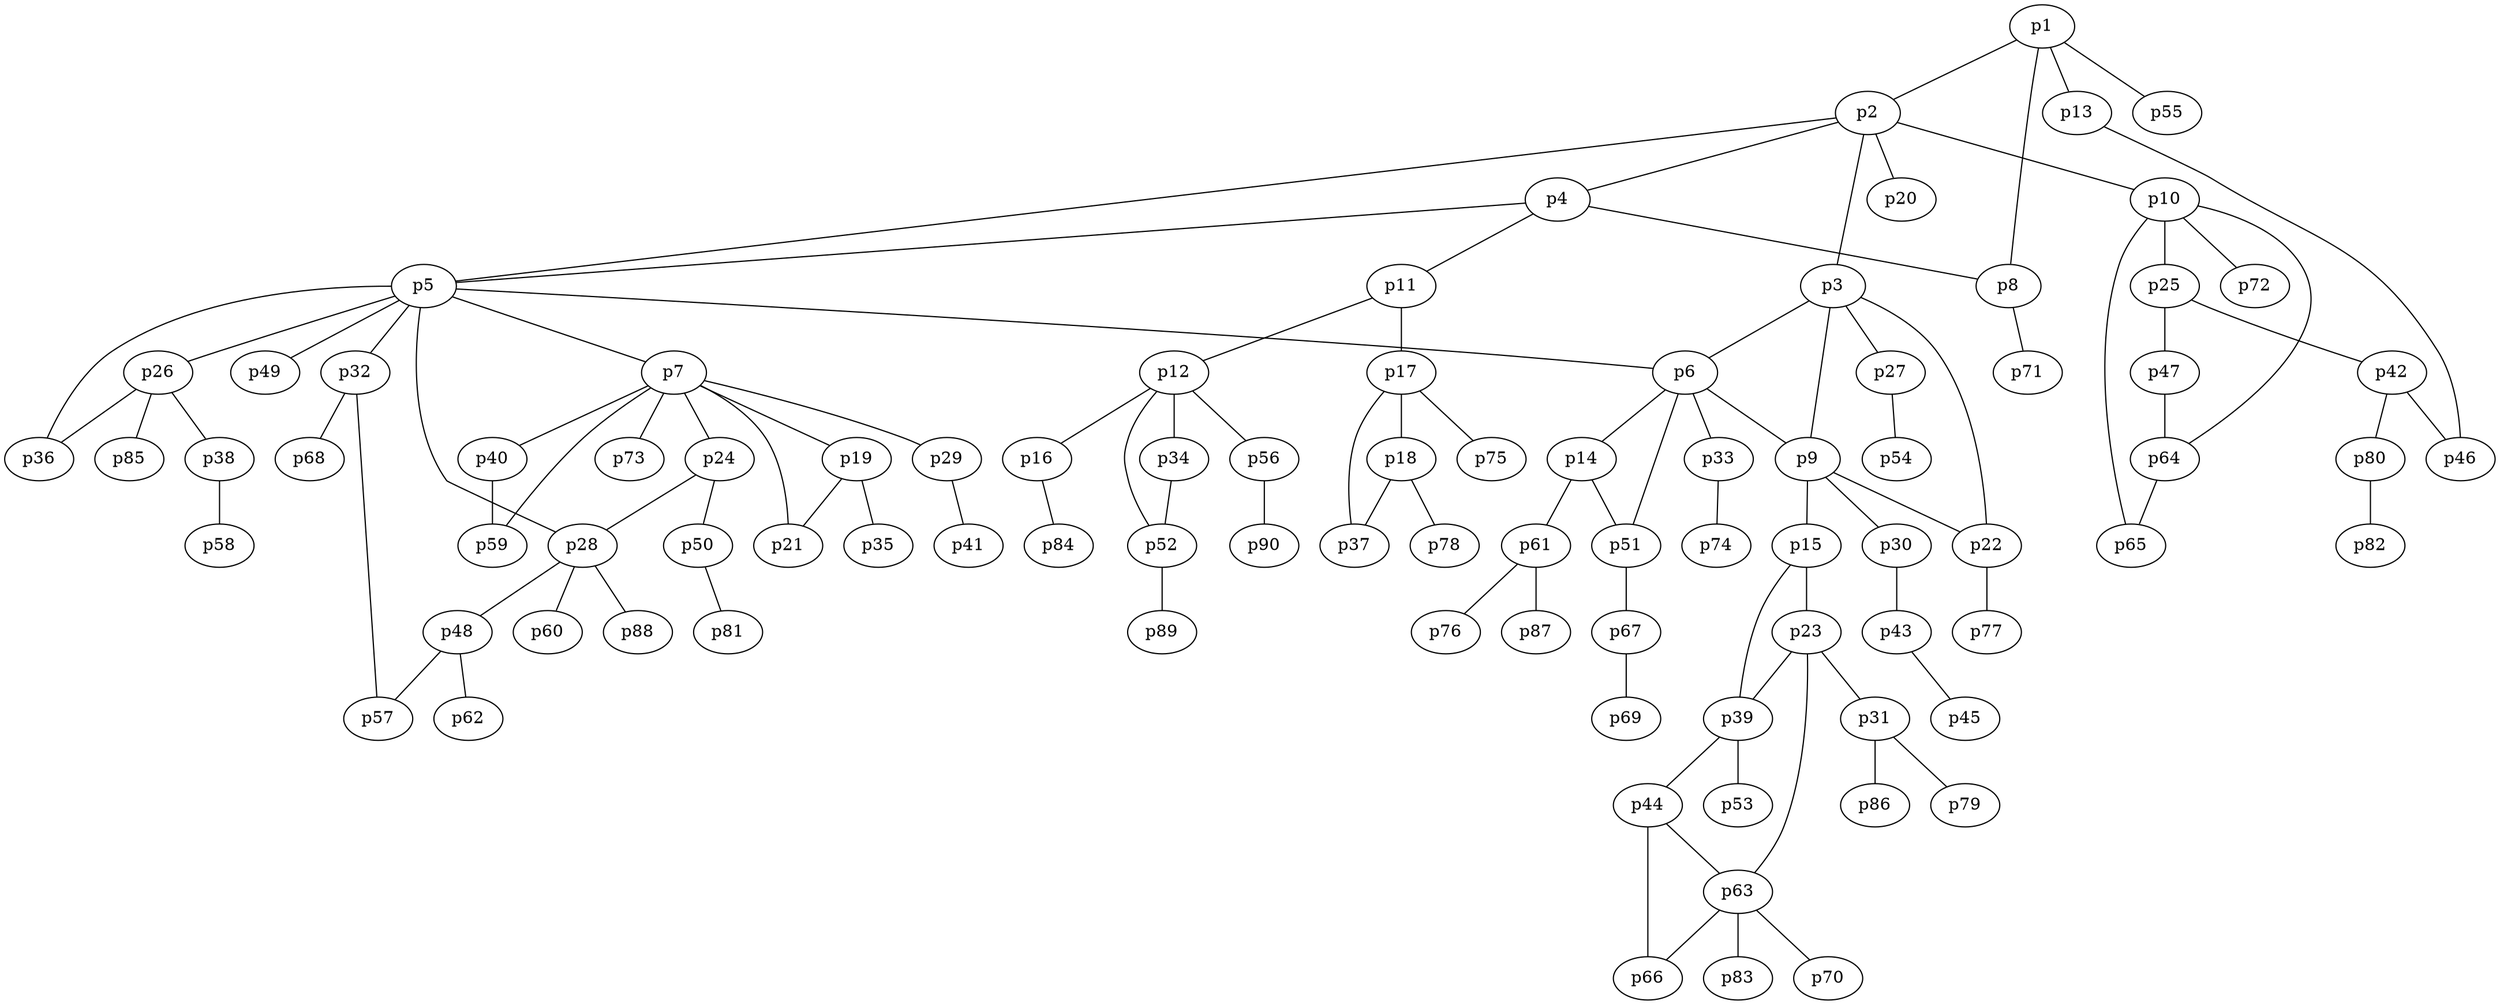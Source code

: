 graph graphname {
    p1 -- p2;
    p2 -- p3;
    p2 -- p4;
    p2 -- p5;
    p4 -- p5;
    p5 -- p6;
    p3 -- p6;
    p5 -- p7;
    p1 -- p8;
    p4 -- p8;
    p3 -- p9;
    p6 -- p9;
    p2 -- p10;
    p4 -- p11;
    p11 -- p12;
    p1 -- p13;
    p6 -- p14;
    p9 -- p15;
    p12 -- p16;
    p11 -- p17;
    p17 -- p18;
    p7 -- p19;
    p2 -- p20;
    p19 -- p21;
    p7 -- p21;
    p3 -- p22;
    p9 -- p22;
    p15 -- p23;
    p7 -- p24;
    p10 -- p25;
    p5 -- p26;
    p3 -- p27;
    p5 -- p28;
    p24 -- p28;
    p7 -- p29;
    p9 -- p30;
    p23 -- p31;
    p5 -- p32;
    p6 -- p33;
    p12 -- p34;
    p19 -- p35;
    p26 -- p36;
    p5 -- p36;
    p17 -- p37;
    p18 -- p37;
    p26 -- p38;
    p23 -- p39;
    p15 -- p39;
    p7 -- p40;
    p29 -- p41;
    p25 -- p42;
    p30 -- p43;
    p39 -- p44;
    p43 -- p45;
    p13 -- p46;
    p42 -- p46;
    p25 -- p47;
    p28 -- p48;
    p5 -- p49;
    p24 -- p50;
    p14 -- p51;
    p6 -- p51;
    p34 -- p52;
    p12 -- p52;
    p39 -- p53;
    p27 -- p54;
    p1 -- p55;
    p12 -- p56;
    p48 -- p57;
    p32 -- p57;
    p38 -- p58;
    p40 -- p59;
    p7 -- p59;
    p28 -- p60;
    p14 -- p61;
    p48 -- p62;
    p44 -- p63;
    p23 -- p63;
    p47 -- p64;
    p10 -- p64;
    p10 -- p65;
    p64 -- p65;
    p63 -- p66;
    p44 -- p66;
    p51 -- p67;
    p32 -- p68;
    p67 -- p69;
    p63 -- p70;
    p8 -- p71;
    p10 -- p72;
    p7 -- p73;
    p33 -- p74;
    p17 -- p75;
    p61 -- p76;
    p22 -- p77;
    p18 -- p78;
    p31 -- p79;
    p42 -- p80;
    p50 -- p81;
    p80 -- p82;
    p63 -- p83;
    p16 -- p84;
    p26 -- p85;
    p31 -- p86;
    p61 -- p87;
    p28 -- p88;
    p52 -- p89;
    p56 -- p90;
}